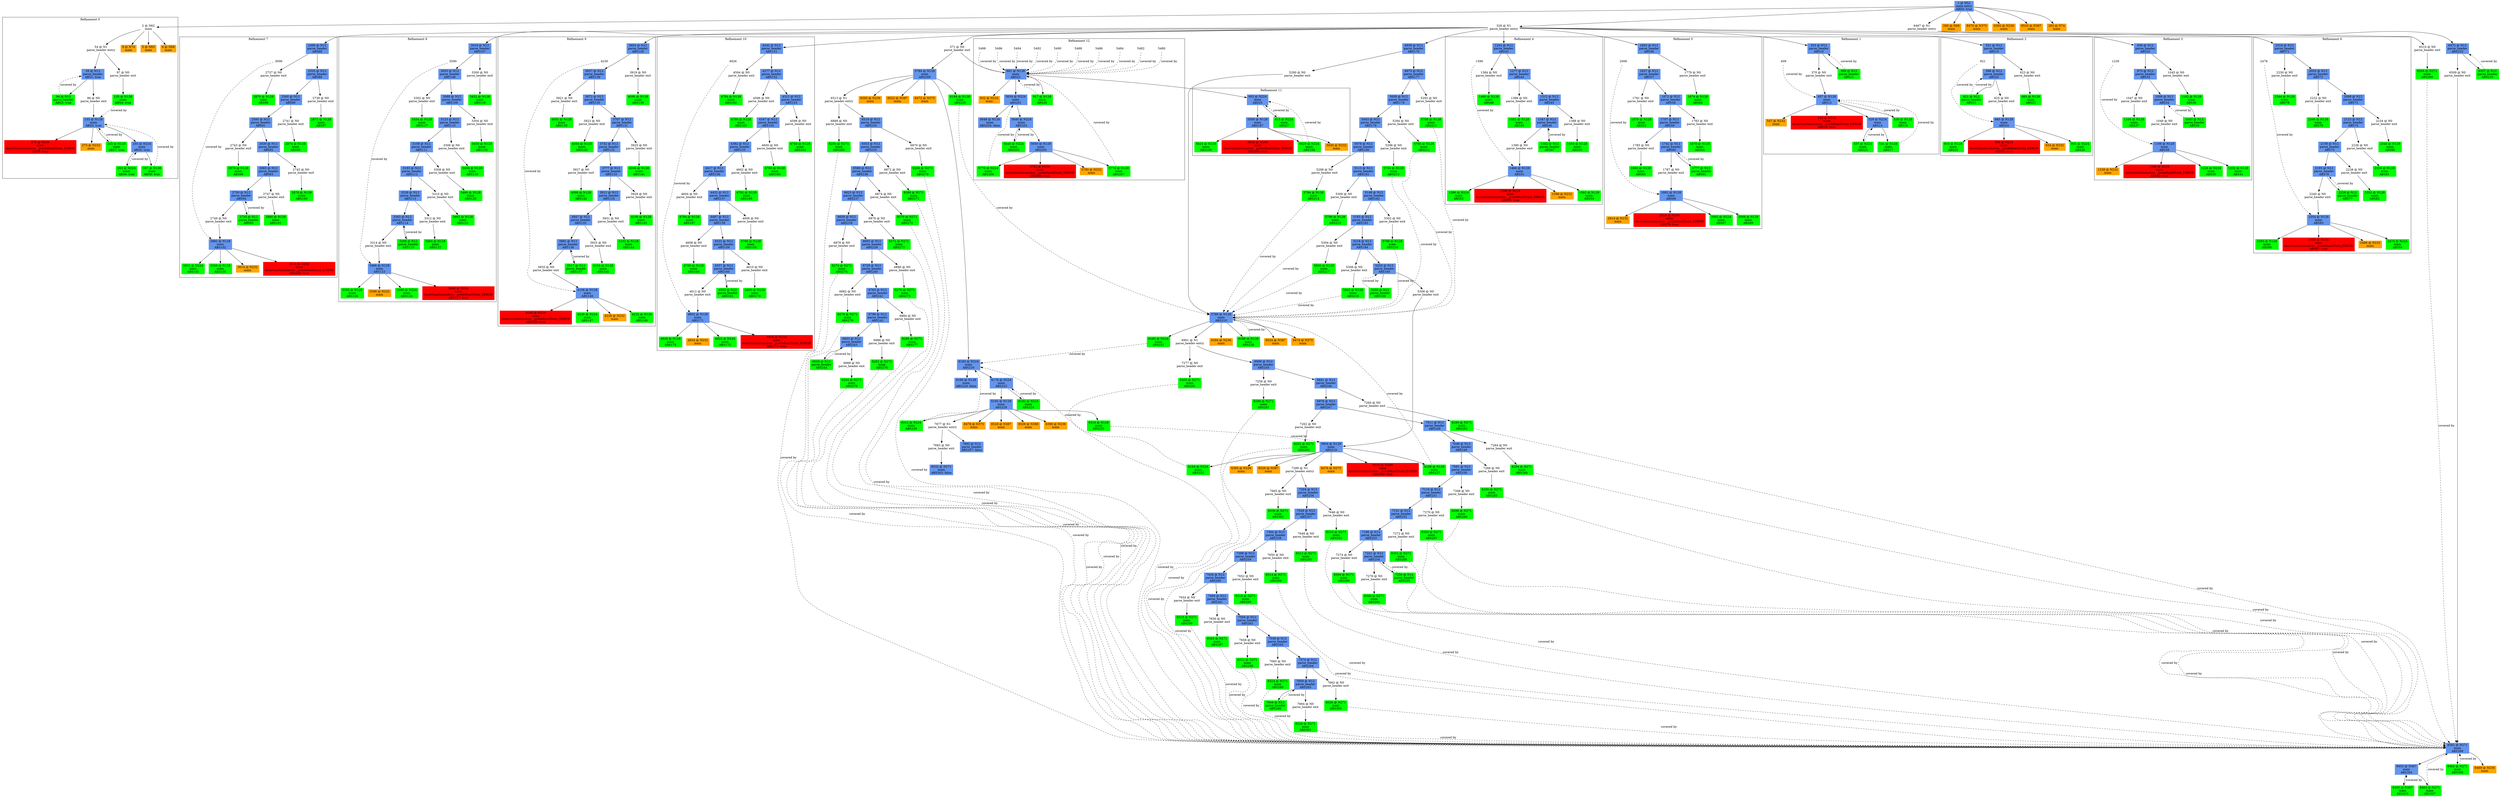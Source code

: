 digraph ARG {
node [style="filled" shape="box" color="white"]
subgraph cluster_0 {
label="Refinement 0"
2 [label="2 @ N62\nmain" id="2"]
54 [label="54 @ N1\nparse_header entry" id="54"]
59 [fillcolor="cornflowerblue" label="59 @ N12\nparse_header\nABS1: true" id="59"]
96 [label="96 @ N0\nparse_header exit" id="96"]
133 [fillcolor="cornflowerblue" label="133 @ N128\nmain\nABS3: true" id="133"]
265 [fillcolor="green" label="265 @ N128\nmain\nABS7: true" id="265"]
275 [fillcolor="red" label="275 @ N234\nmain\nAssertionAutomaton: _predefinedState_ERROR\nABS9: true" id="275"]
273 [fillcolor="orange" label="273 @ N232\nmain" id="273"]
255 [fillcolor="cornflowerblue" label="255 @ N224\nmain\nABS5: true" id="255"]
267 [fillcolor="green" label="267 @ N128\nmain\nABS8: true" id="267"]
263 [fillcolor="green" label="263 @ N224\nmain\nABS6: true" id="263"]
94 [fillcolor="green" label="94 @ N12\nparse_header\nABS2: true" id="94"]
97 [label="97 @ N0\nparse_header exit" id="97"]
135 [fillcolor="green" label="135 @ N128\nmain\nABS4: true" id="135"]
9 [fillcolor="orange" label="9 @ N74\nmain" id="9"]
5 [fillcolor="orange" label="5 @ N63\nmain" id="5"]
6 [fillcolor="orange" label="6 @ N68\nmain" id="6"]
2 -> 6 []
2 -> 5 []
2 -> 9 []
2 -> 54 []
54 -> 97 []
54 -> 59 []
94 -> 59 [style="dashed" weight="0" label="covered by"]
59 -> 94 []
59 -> 96 []
96 -> 133 []
135 -> 133 [style="dashed" weight="0" label="covered by"]
265 -> 133 [style="dashed" weight="0" label="covered by"]
267 -> 133 [style="dashed" weight="0" label="covered by"]
133 -> 255 []
133 -> 273 []
133 -> 275 []
133 -> 265 []
263 -> 255 [style="dashed" weight="0" label="covered by"]
255 -> 263 []
255 -> 267 []
97 -> 135 []
}
1 -> 2
subgraph cluster_1 {
label="Refinement 1"
333 [fillcolor="cornflowerblue" label="333 @ N12\nparse_header\nABS10" id="333"]
368 [fillcolor="green" label="368 @ N12\nparse_header\nABS11" id="368"]
370 [label="370 @ N0\nparse_header exit" id="370"]
407 [fillcolor="cornflowerblue" label="407 @ N128\nmain\nABS12" id="407"]
547 [fillcolor="orange" label="547 @ N232\nmain" id="547"]
549 [fillcolor="red" label="549 @ N234\nmain\nAssertionAutomaton: _predefinedState_ERROR\nABS18: true" id="549"]
539 [fillcolor="green" label="539 @ N128\nmain\nABS16" id="539"]
529 [fillcolor="cornflowerblue" label="529 @ N224\nmain\nABS14" id="529"]
541 [fillcolor="green" label="541 @ N128\nmain\nABS17" id="541"]
537 [fillcolor="green" label="537 @ N224\nmain\nABS15" id="537"]
368 -> 333 [style="dashed" weight="0" label="covered by"]
333 -> 370 []
333 -> 368 []
370 -> 407 []
409 -> 407 [style="dashed" weight="0" label="covered by"]
539 -> 407 [style="dashed" weight="0" label="covered by"]
541 -> 407 [style="dashed" weight="0" label="covered by"]
407 -> 529 []
407 -> 539 []
407 -> 549 []
407 -> 547 []
537 -> 529 [style="dashed" weight="0" label="covered by"]
529 -> 537 []
529 -> 541 []
}
328 -> 333
subgraph cluster_2 {
label="Refinement 2"
551 [fillcolor="cornflowerblue" label="551 @ N12\nparse_header\nABS19" id="551"]
586 [fillcolor="cornflowerblue" label="586 @ N12\nparse_header\nABS20" id="586"]
625 [label="625 @ N0\nparse_header exit" id="625"]
665 [fillcolor="cornflowerblue" label="665 @ N128\nmain\nABS24" id="665"]
919 [fillcolor="green" label="919 @ N128\nmain\nABS29" id="919"]
936 [fillcolor="red" label="936 @ N234\nmain\nAssertionAutomaton: _predefinedState_ERROR\nABS31: true" id="936"]
934 [fillcolor="orange" label="934 @ N232\nmain" id="934"]
905 [fillcolor="green" label="905 @ N224\nmain\nABS26" id="905"]
621 [fillcolor="green" label="621 @ N12\nparse_header\nABS21" id="621"]
623 [label="623 @ N0\nparse_header exit" id="623"]
663 [fillcolor="green" label="663 @ N128\nmain\nABS23" id="663"]
551 -> 623 []
551 -> 586 []
621 -> 586 [style="dashed" weight="0" label="covered by"]
586 -> 621 []
586 -> 625 []
625 -> 665 []
921 -> 665 [style="dashed" weight="0" label="covered by"]
665 -> 905 []
665 -> 934 []
665 -> 936 []
665 -> 919 []
623 -> 663 []
}
328 -> 551
subgraph cluster_3 {
label="Refinement 3"
938 [fillcolor="cornflowerblue" label="938 @ N12\nparse_header\nABS32" id="938"]
1045 [label="1045 @ N0\nparse_header exit" id="1045"]
1102 [fillcolor="green" label="1102 @ N128\nmain\nABS36" id="1102"]
973 [fillcolor="cornflowerblue" label="973 @ N12\nparse_header\nABS33" id="973"]
1047 [label="1047 @ N0\nparse_header exit" id="1047"]
1104 [fillcolor="green" label="1104 @ N128\nmain\nABS37" id="1104"]
1008 [fillcolor="cornflowerblue" label="1008 @ N12\nparse_header\nABS34" id="1008"]
1043 [fillcolor="green" label="1043 @ N12\nparse_header\nABS35" id="1043"]
1049 [label="1049 @ N0\nparse_header exit" id="1049"]
1106 [fillcolor="cornflowerblue" label="1106 @ N128\nmain\nABS38" id="1106"]
1238 [fillcolor="orange" label="1238 @ N232\nmain" id="1238"]
1240 [fillcolor="red" label="1240 @ N234\nmain\nAssertionAutomaton: _predefinedState_ERROR\nABS42: true" id="1240"]
1226 [fillcolor="green" label="1226 @ N224\nmain\nABS39" id="1226"]
1232 [fillcolor="green" label="1232 @ N128\nmain\nABS41" id="1232"]
938 -> 973 []
938 -> 1045 []
1045 -> 1102 []
973 -> 1008 []
973 -> 1047 []
1047 -> 1104 []
1043 -> 1008 [style="dashed" weight="0" label="covered by"]
1008 -> 1049 []
1008 -> 1043 []
1049 -> 1106 []
1230 -> 1106 [style="dashed" weight="0" label="covered by"]
1106 -> 1232 []
1106 -> 1226 []
1106 -> 1240 []
1106 -> 1238 []
}
328 -> 938
subgraph cluster_4 {
label="Refinement 4"
1242 [fillcolor="cornflowerblue" label="1242 @ N12\nparse_header\nABS43" id="1242"]
1384 [label="1384 @ N0\nparse_header exit" id="1384"]
1460 [fillcolor="green" label="1460 @ N128\nmain\nABS48" id="1460"]
1277 [fillcolor="cornflowerblue" label="1277 @ N12\nparse_header\nABS44" id="1277"]
1312 [fillcolor="cornflowerblue" label="1312 @ N12\nparse_header\nABS45" id="1312"]
1347 [fillcolor="cornflowerblue" label="1347 @ N12\nparse_header\nABS46" id="1347"]
1390 [label="1390 @ N0\nparse_header exit" id="1390"]
1466 [fillcolor="cornflowerblue" label="1466 @ N128\nmain\nABS51" id="1466"]
1586 [fillcolor="green" label="1586 @ N224\nmain\nABS52" id="1586"]
1600 [fillcolor="red" label="1600 @ N234\nmain\nAssertionAutomaton: _predefinedState_ERROR\nABS55: true" id="1600"]
1598 [fillcolor="orange" label="1598 @ N232\nmain" id="1598"]
1592 [fillcolor="green" label="1592 @ N128\nmain\nABS54" id="1592"]
1382 [fillcolor="green" label="1382 @ N12\nparse_header\nABS47" id="1382"]
1388 [label="1388 @ N0\nparse_header exit" id="1388"]
1464 [fillcolor="green" label="1464 @ N128\nmain\nABS50" id="1464"]
1386 [label="1386 @ N0\nparse_header exit" id="1386"]
1462 [fillcolor="green" label="1462 @ N128\nmain\nABS49" id="1462"]
1242 -> 1277 []
1242 -> 1384 []
1384 -> 1460 []
1277 -> 1386 []
1277 -> 1312 []
1312 -> 1388 []
1312 -> 1347 []
1382 -> 1347 [style="dashed" weight="0" label="covered by"]
1347 -> 1382 []
1347 -> 1390 []
1390 -> 1466 []
1590 -> 1466 [style="dashed" weight="0" label="covered by"]
1466 -> 1592 []
1466 -> 1598 []
1466 -> 1600 []
1466 -> 1586 []
1388 -> 1464 []
1386 -> 1462 []
}
328 -> 1242
subgraph cluster_5 {
label="Refinement 5"
1602 [fillcolor="cornflowerblue" label="1602 @ N12\nparse_header\nABS56" id="1602"]
1637 [fillcolor="cornflowerblue" label="1637 @ N12\nparse_header\nABS57" id="1637"]
1672 [fillcolor="cornflowerblue" label="1672 @ N12\nparse_header\nABS58" id="1672"]
1707 [fillcolor="cornflowerblue" label="1707 @ N12\nparse_header\nABS59" id="1707"]
1785 [label="1785 @ N0\nparse_header exit" id="1785"]
1880 [fillcolor="green" label="1880 @ N128\nmain\nABS65" id="1880"]
1742 [fillcolor="cornflowerblue" label="1742 @ N12\nparse_header\nABS60" id="1742"]
1787 [label="1787 @ N0\nparse_header exit" id="1787"]
1882 [fillcolor="cornflowerblue" label="1882 @ N128\nmain\nABS66" id="1882"]
2014 [fillcolor="orange" label="2014 @ N232\nmain" id="2014"]
2016 [fillcolor="red" label="2016 @ N234\nmain\nAssertionAutomaton: _predefinedState_ERROR\nABS70: true" id="2016"]
2002 [fillcolor="green" label="2002 @ N224\nmain\nABS67" id="2002"]
2008 [fillcolor="green" label="2008 @ N128\nmain\nABS69" id="2008"]
1777 [fillcolor="green" label="1777 @ N12\nparse_header\nABS61" id="1777"]
1783 [label="1783 @ N0\nparse_header exit" id="1783"]
1878 [fillcolor="green" label="1878 @ N128\nmain\nABS64" id="1878"]
1781 [label="1781 @ N0\nparse_header exit" id="1781"]
1876 [fillcolor="green" label="1876 @ N128\nmain\nABS63" id="1876"]
1779 [label="1779 @ N0\nparse_header exit" id="1779"]
1874 [fillcolor="green" label="1874 @ N128\nmain\nABS62" id="1874"]
1602 -> 1779 []
1602 -> 1637 []
1637 -> 1781 []
1637 -> 1672 []
1672 -> 1783 []
1672 -> 1707 []
1707 -> 1742 []
1707 -> 1785 []
1785 -> 1880 []
1777 -> 1742 [style="dashed" weight="0" label="covered by"]
1742 -> 1777 []
1742 -> 1787 []
1787 -> 1882 []
2006 -> 1882 [style="dashed" weight="0" label="covered by"]
1882 -> 2008 []
1882 -> 2002 []
1882 -> 2016 []
1882 -> 2014 []
1783 -> 1878 []
1781 -> 1876 []
1779 -> 1874 []
}
328 -> 1602
subgraph cluster_6 {
label="Refinement 6"
2018 [fillcolor="cornflowerblue" label="2018 @ N12\nparse_header\nABS71" id="2018"]
2053 [fillcolor="cornflowerblue" label="2053 @ N12\nparse_header\nABS72" id="2053"]
2088 [fillcolor="cornflowerblue" label="2088 @ N12\nparse_header\nABS73" id="2088"]
2123 [fillcolor="cornflowerblue" label="2123 @ N12\nparse_header\nABS74" id="2123"]
2158 [fillcolor="cornflowerblue" label="2158 @ N12\nparse_header\nABS75" id="2158"]
2193 [fillcolor="cornflowerblue" label="2193 @ N12\nparse_header\nABS76" id="2193"]
2228 [fillcolor="green" label="2228 @ N12\nparse_header\nABS77" id="2228"]
2240 [label="2240 @ N0\nparse_header exit" id="2240"]
2354 [fillcolor="cornflowerblue" label="2354 @ N128\nmain\nABS83" id="2354"]
2480 [fillcolor="green" label="2480 @ N128\nmain\nABS86" id="2480"]
2488 [fillcolor="red" label="2488 @ N234\nmain\nAssertionAutomaton: _predefinedState_ERROR\nABS87: true" id="2488"]
2486 [fillcolor="orange" label="2486 @ N232\nmain" id="2486"]
2474 [fillcolor="green" label="2474 @ N224\nmain\nABS84" id="2474"]
2238 [label="2238 @ N0\nparse_header exit" id="2238"]
2352 [fillcolor="green" label="2352 @ N128\nmain\nABS82" id="2352"]
2236 [label="2236 @ N0\nparse_header exit" id="2236"]
2350 [fillcolor="green" label="2350 @ N128\nmain\nABS81" id="2350"]
2234 [label="2234 @ N0\nparse_header exit" id="2234"]
2348 [fillcolor="green" label="2348 @ N128\nmain\nABS80" id="2348"]
2232 [label="2232 @ N0\nparse_header exit" id="2232"]
2346 [fillcolor="green" label="2346 @ N128\nmain\nABS79" id="2346"]
2230 [label="2230 @ N0\nparse_header exit" id="2230"]
2344 [fillcolor="green" label="2344 @ N128\nmain\nABS78" id="2344"]
2018 -> 2230 []
2018 -> 2053 []
2053 -> 2232 []
2053 -> 2088 []
2088 -> 2234 []
2088 -> 2123 []
2123 -> 2236 []
2123 -> 2158 []
2158 -> 2238 []
2158 -> 2193 []
2228 -> 2193 [style="dashed" weight="0" label="covered by"]
2193 -> 2240 []
2193 -> 2228 []
2240 -> 2354 []
2478 -> 2354 [style="dashed" weight="0" label="covered by"]
2354 -> 2474 []
2354 -> 2486 []
2354 -> 2488 []
2354 -> 2480 []
2238 -> 2352 []
2236 -> 2350 []
2234 -> 2348 []
2232 -> 2346 []
2230 -> 2344 []
}
328 -> 2018
subgraph cluster_7 {
label="Refinement 7"
2490 [fillcolor="cornflowerblue" label="2490 @ N12\nparse_header\nABS88" id="2490"]
2525 [fillcolor="cornflowerblue" label="2525 @ N12\nparse_header\nABS89" id="2525"]
2739 [label="2739 @ N0\nparse_header exit" id="2739"]
2872 [fillcolor="green" label="2872 @ N128\nmain\nABS97" id="2872"]
2560 [fillcolor="cornflowerblue" label="2560 @ N12\nparse_header\nABS90" id="2560"]
2741 [label="2741 @ N0\nparse_header exit" id="2741"]
2874 [fillcolor="green" label="2874 @ N128\nmain\nABS98" id="2874"]
2595 [fillcolor="cornflowerblue" label="2595 @ N12\nparse_header\nABS91" id="2595"]
2630 [fillcolor="cornflowerblue" label="2630 @ N12\nparse_header\nABS92" id="2630"]
2665 [fillcolor="cornflowerblue" label="2665 @ N12\nparse_header\nABS93" id="2665"]
2700 [fillcolor="cornflowerblue" label="2700 @ N12\nparse_header\nABS94" id="2700"]
2735 [fillcolor="green" label="2735 @ N12\nparse_header\nABS95" id="2735"]
2749 [label="2749 @ N0\nparse_header exit" id="2749"]
2882 [fillcolor="cornflowerblue" label="2882 @ N128\nmain\nABS102" id="2882"]
3002 [fillcolor="green" label="3002 @ N224\nmain\nABS103" id="3002"]
3008 [fillcolor="green" label="3008 @ N128\nmain\nABS105" id="3008"]
3014 [fillcolor="orange" label="3014 @ N232\nmain" id="3014"]
3016 [fillcolor="red" label="3016 @ N234\nmain\nAssertionAutomaton: _predefinedState_ERROR\nABS106: true" id="3016"]
2747 [label="2747 @ N0\nparse_header exit" id="2747"]
2880 [fillcolor="green" label="2880 @ N128\nmain\nABS101" id="2880"]
2745 [label="2745 @ N0\nparse_header exit" id="2745"]
2878 [fillcolor="green" label="2878 @ N128\nmain\nABS100" id="2878"]
2743 [label="2743 @ N0\nparse_header exit" id="2743"]
2876 [fillcolor="green" label="2876 @ N128\nmain\nABS99" id="2876"]
2737 [label="2737 @ N0\nparse_header exit" id="2737"]
2870 [fillcolor="green" label="2870 @ N128\nmain\nABS96" id="2870"]
2490 -> 2737 []
2490 -> 2525 []
2525 -> 2560 []
2525 -> 2739 []
2739 -> 2872 []
2560 -> 2595 []
2560 -> 2741 []
2741 -> 2874 []
2595 -> 2743 []
2595 -> 2630 []
2630 -> 2745 []
2630 -> 2665 []
2665 -> 2747 []
2665 -> 2700 []
2735 -> 2700 [style="dashed" weight="0" label="covered by"]
2700 -> 2749 []
2700 -> 2735 []
2749 -> 2882 []
3006 -> 2882 [style="dashed" weight="0" label="covered by"]
2882 -> 3016 []
2882 -> 3014 []
2882 -> 3008 []
2882 -> 3002 []
2747 -> 2880 []
2745 -> 2878 []
2743 -> 2876 []
2737 -> 2870 []
}
328 -> 2490
subgraph cluster_8 {
label="Refinement 8"
3018 [fillcolor="cornflowerblue" label="3018 @ N12\nparse_header\nABS107" id="3018"]
3053 [fillcolor="cornflowerblue" label="3053 @ N12\nparse_header\nABS108" id="3053"]
3088 [fillcolor="cornflowerblue" label="3088 @ N12\nparse_header\nABS109" id="3088"]
3123 [fillcolor="cornflowerblue" label="3123 @ N12\nparse_header\nABS110" id="3123"]
3158 [fillcolor="cornflowerblue" label="3158 @ N12\nparse_header\nABS111" id="3158"]
3193 [fillcolor="cornflowerblue" label="3193 @ N12\nparse_header\nABS112" id="3193"]
3228 [fillcolor="cornflowerblue" label="3228 @ N12\nparse_header\nABS113" id="3228"]
3263 [fillcolor="cornflowerblue" label="3263 @ N12\nparse_header\nABS114" id="3263"]
3314 [label="3314 @ N0\nparse_header exit" id="3314"]
3466 [fillcolor="cornflowerblue" label="3466 @ N128\nmain\nABS123" id="3466"]
3592 [fillcolor="green" label="3592 @ N128\nmain\nABS126" id="3592"]
3598 [fillcolor="orange" label="3598 @ N232\nmain" id="3598"]
3586 [fillcolor="green" label="3586 @ N224\nmain\nABS124" id="3586"]
3600 [fillcolor="red" label="3600 @ N234\nmain\nAssertionAutomaton: _predefinedState_ERROR\nABS127: true" id="3600"]
3298 [fillcolor="green" label="3298 @ N12\nparse_header\nABS115" id="3298"]
3312 [label="3312 @ N0\nparse_header exit" id="3312"]
3464 [fillcolor="green" label="3464 @ N128\nmain\nABS122" id="3464"]
3310 [label="3310 @ N0\nparse_header exit" id="3310"]
3462 [fillcolor="green" label="3462 @ N128\nmain\nABS121" id="3462"]
3308 [label="3308 @ N0\nparse_header exit" id="3308"]
3460 [fillcolor="green" label="3460 @ N128\nmain\nABS120" id="3460"]
3306 [label="3306 @ N0\nparse_header exit" id="3306"]
3458 [fillcolor="green" label="3458 @ N128\nmain\nABS119" id="3458"]
3304 [label="3304 @ N0\nparse_header exit" id="3304"]
3456 [fillcolor="green" label="3456 @ N128\nmain\nABS118" id="3456"]
3302 [label="3302 @ N0\nparse_header exit" id="3302"]
3454 [fillcolor="green" label="3454 @ N128\nmain\nABS117" id="3454"]
3300 [label="3300 @ N0\nparse_header exit" id="3300"]
3452 [fillcolor="green" label="3452 @ N128\nmain\nABS116" id="3452"]
3018 -> 3300 []
3018 -> 3053 []
3053 -> 3302 []
3053 -> 3088 []
3088 -> 3304 []
3088 -> 3123 []
3123 -> 3306 []
3123 -> 3158 []
3158 -> 3308 []
3158 -> 3193 []
3193 -> 3310 []
3193 -> 3228 []
3228 -> 3312 []
3228 -> 3263 []
3298 -> 3263 [style="dashed" weight="0" label="covered by"]
3263 -> 3298 []
3263 -> 3314 []
3314 -> 3466 []
3590 -> 3466 [style="dashed" weight="0" label="covered by"]
3466 -> 3600 []
3466 -> 3586 []
3466 -> 3598 []
3466 -> 3592 []
3312 -> 3464 []
3310 -> 3462 []
3308 -> 3460 []
3306 -> 3458 []
3304 -> 3456 []
3302 -> 3454 []
3300 -> 3452 []
}
328 -> 3018
subgraph cluster_9 {
label="Refinement 9"
3602 [fillcolor="cornflowerblue" label="3602 @ N12\nparse_header\nABS128" id="3602"]
3919 [label="3919 @ N0\nparse_header exit" id="3919"]
4090 [fillcolor="green" label="4090 @ N128\nmain\nABS138" id="4090"]
3637 [fillcolor="cornflowerblue" label="3637 @ N12\nparse_header\nABS129" id="3637"]
3921 [label="3921 @ N0\nparse_header exit" id="3921"]
4092 [fillcolor="green" label="4092 @ N128\nmain\nABS139" id="4092"]
3672 [fillcolor="cornflowerblue" label="3672 @ N12\nparse_header\nABS130" id="3672"]
3707 [fillcolor="cornflowerblue" label="3707 @ N12\nparse_header\nABS131" id="3707"]
3742 [fillcolor="cornflowerblue" label="3742 @ N12\nparse_header\nABS132" id="3742"]
3927 [label="3927 @ N0\nparse_header exit" id="3927"]
4098 [fillcolor="green" label="4098 @ N128\nmain\nABS142" id="4098"]
3777 [fillcolor="cornflowerblue" label="3777 @ N12\nparse_header\nABS133" id="3777"]
3812 [fillcolor="cornflowerblue" label="3812 @ N12\nparse_header\nABS134" id="3812"]
3847 [fillcolor="cornflowerblue" label="3847 @ N12\nparse_header\nABS135" id="3847"]
3882 [fillcolor="cornflowerblue" label="3882 @ N12\nparse_header\nABS136" id="3882"]
3917 [fillcolor="green" label="3917 @ N12\nparse_header\nABS137" id="3917"]
3935 [label="3935 @ N0\nparse_header exit" id="3935"]
4106 [fillcolor="cornflowerblue" label="4106 @ N128\nmain\nABS146" id="4106"]
4240 [fillcolor="red" label="4240 @ N234\nmain\nAssertionAutomaton: _predefinedState_ERROR\nABS150: true" id="4240"]
4226 [fillcolor="green" label="4226 @ N224\nmain\nABS147" id="4226"]
4238 [fillcolor="orange" label="4238 @ N232\nmain" id="4238"]
4232 [fillcolor="green" label="4232 @ N128\nmain\nABS149" id="4232"]
3933 [label="3933 @ N0\nparse_header exit" id="3933"]
4104 [fillcolor="green" label="4104 @ N128\nmain\nABS145" id="4104"]
3931 [label="3931 @ N0\nparse_header exit" id="3931"]
4102 [fillcolor="green" label="4102 @ N128\nmain\nABS144" id="4102"]
3929 [label="3929 @ N0\nparse_header exit" id="3929"]
4100 [fillcolor="green" label="4100 @ N128\nmain\nABS143" id="4100"]
3925 [label="3925 @ N0\nparse_header exit" id="3925"]
4096 [fillcolor="green" label="4096 @ N128\nmain\nABS141" id="4096"]
3923 [label="3923 @ N0\nparse_header exit" id="3923"]
4094 [fillcolor="green" label="4094 @ N128\nmain\nABS140" id="4094"]
3602 -> 3637 []
3602 -> 3919 []
3919 -> 4090 []
3637 -> 3672 []
3637 -> 3921 []
3921 -> 4092 []
3672 -> 3923 []
3672 -> 3707 []
3707 -> 3925 []
3707 -> 3742 []
3742 -> 3777 []
3742 -> 3927 []
3927 -> 4098 []
3777 -> 3929 []
3777 -> 3812 []
3812 -> 3931 []
3812 -> 3847 []
3847 -> 3933 []
3847 -> 3882 []
3917 -> 3882 [style="dashed" weight="0" label="covered by"]
3882 -> 3935 []
3882 -> 3917 []
3935 -> 4106 []
4230 -> 4106 [style="dashed" weight="0" label="covered by"]
4106 -> 4232 []
4106 -> 4238 []
4106 -> 4226 []
4106 -> 4240 []
3933 -> 4104 []
3931 -> 4102 []
3929 -> 4100 []
3925 -> 4096 []
3923 -> 4094 []
}
328 -> 3602
subgraph cluster_10 {
label="Refinement 10"
4242 [fillcolor="cornflowerblue" label="4242 @ N12\nparse_header\nABS151" id="4242"]
4277 [fillcolor="cornflowerblue" label="4277 @ N12\nparse_header\nABS152" id="4277"]
4312 [fillcolor="cornflowerblue" label="4312 @ N12\nparse_header\nABS153" id="4312"]
4347 [fillcolor="cornflowerblue" label="4347 @ N12\nparse_header\nABS154" id="4347"]
4382 [fillcolor="cornflowerblue" label="4382 @ N12\nparse_header\nABS155" id="4382"]
4417 [fillcolor="cornflowerblue" label="4417 @ N12\nparse_header\nABS156" id="4417"]
4604 [label="4604 @ N0\nparse_header exit" id="4604"]
4794 [fillcolor="green" label="4794 @ N128\nmain\nABS167" id="4794"]
4452 [fillcolor="cornflowerblue" label="4452 @ N12\nparse_header\nABS157" id="4452"]
4487 [fillcolor="cornflowerblue" label="4487 @ N12\nparse_header\nABS158" id="4487"]
4608 [label="4608 @ N0\nparse_header exit" id="4608"]
4798 [fillcolor="green" label="4798 @ N128\nmain\nABS169" id="4798"]
4522 [fillcolor="cornflowerblue" label="4522 @ N12\nparse_header\nABS159" id="4522"]
4557 [fillcolor="cornflowerblue" label="4557 @ N12\nparse_header\nABS160" id="4557"]
4592 [fillcolor="green" label="4592 @ N12\nparse_header\nABS161" id="4592"]
4612 [label="4612 @ N0\nparse_header exit" id="4612"]
4802 [fillcolor="cornflowerblue" label="4802 @ N128\nmain\nABS171" id="4802"]
4928 [fillcolor="green" label="4928 @ N128\nmain\nABS174" id="4928"]
4934 [fillcolor="orange" label="4934 @ N232\nmain" id="4934"]
4922 [fillcolor="green" label="4922 @ N224\nmain\nABS172" id="4922"]
4936 [fillcolor="red" label="4936 @ N234\nmain\nAssertionAutomaton: _predefinedState_ERROR\nABS175: true" id="4936"]
4610 [label="4610 @ N0\nparse_header exit" id="4610"]
4800 [fillcolor="green" label="4800 @ N128\nmain\nABS170" id="4800"]
4606 [label="4606 @ N0\nparse_header exit" id="4606"]
4796 [fillcolor="green" label="4796 @ N128\nmain\nABS168" id="4796"]
4602 [label="4602 @ N0\nparse_header exit" id="4602"]
4792 [fillcolor="green" label="4792 @ N128\nmain\nABS166" id="4792"]
4600 [label="4600 @ N0\nparse_header exit" id="4600"]
4790 [fillcolor="green" label="4790 @ N128\nmain\nABS165" id="4790"]
4598 [label="4598 @ N0\nparse_header exit" id="4598"]
4788 [fillcolor="green" label="4788 @ N128\nmain\nABS164" id="4788"]
4596 [label="4596 @ N0\nparse_header exit" id="4596"]
4786 [fillcolor="green" label="4786 @ N128\nmain\nABS163" id="4786"]
4594 [label="4594 @ N0\nparse_header exit" id="4594"]
4784 [fillcolor="green" label="4784 @ N128\nmain\nABS162" id="4784"]
4242 -> 4594 []
4242 -> 4277 []
4277 -> 4596 []
4277 -> 4312 []
4312 -> 4598 []
4312 -> 4347 []
4347 -> 4600 []
4347 -> 4382 []
4382 -> 4602 []
4382 -> 4417 []
4417 -> 4452 []
4417 -> 4604 []
4604 -> 4794 []
4452 -> 4606 []
4452 -> 4487 []
4487 -> 4522 []
4487 -> 4608 []
4608 -> 4798 []
4522 -> 4610 []
4522 -> 4557 []
4592 -> 4557 [style="dashed" weight="0" label="covered by"]
4557 -> 4612 []
4557 -> 4592 []
4612 -> 4802 []
4926 -> 4802 [style="dashed" weight="0" label="covered by"]
4802 -> 4936 []
4802 -> 4922 []
4802 -> 4934 []
4802 -> 4928 []
4610 -> 4800 []
4606 -> 4796 []
4602 -> 4792 []
4600 -> 4790 []
4598 -> 4788 []
4596 -> 4786 []
4594 -> 4784 []
}
328 -> 4242
subgraph cluster_11 {
label="Refinement 11"
903 [fillcolor="cornflowerblue" label="903 @ N224\nmain\nABS25" id="903"]
915 [fillcolor="green" label="915 @ N224\nmain\nABS27" id="915"]
5500 [fillcolor="cornflowerblue" label="5500 @ N128\nmain\nABS197" id="5500"]
5624 [fillcolor="green" label="5624 @ N128\nmain\nABS199" id="5624"]
5632 [fillcolor="red" label="5632 @ N234\nmain\nAssertionAutomaton: _predefinedState_ERROR\nABS200: true" id="5632"]
5620 [fillcolor="green" label="5620 @ N224\nmain\nABS198" id="5620"]
5630 [fillcolor="orange" label="5630 @ N232\nmain" id="5630"]
915 -> 903 [style="dashed" weight="0" label="covered by"]
5620 -> 903 [style="dashed" weight="0" label="covered by"]
903 -> 5500 []
903 -> 915 []
5500 -> 5630 []
5500 -> 5620 []
5500 -> 5632 []
5500 -> 5624 []
}
661 -> 903
subgraph cluster_12 {
label="Refinement 12"
661 [fillcolor="cornflowerblue" label="661 @ N128\nmain\nABS22" id="661"]
932 [fillcolor="orange" label="932 @ N232\nmain" id="932"]
5634 [fillcolor="cornflowerblue" label="5634 @ N224\nmain\nABS201" id="5634"]
5640 [fillcolor="cornflowerblue" label="5640 @ N224\nmain\nABS202" id="5640"]
5646 [fillcolor="green" label="5646 @ N224\nmain\nABS203" id="5646"]
5650 [fillcolor="cornflowerblue" label="5650 @ N128\nmain\nABS205" id="5650"]
5782 [fillcolor="red" label="5782 @ N234\nmain\nAssertionAutomaton: _predefinedState_ERROR\nABS208: true" id="5782"]
5780 [fillcolor="orange" label="5780 @ N232\nmain" id="5780"]
5774 [fillcolor="green" label="5774 @ N128\nmain\nABS207" id="5774"]
5770 [fillcolor="green" label="5770 @ N224\nmain\nABS206" id="5770"]
5648 [fillcolor="cornflowerblue" label="5648 @ N128\nmain\nABS204: false" id="5648"]
917 [fillcolor="green" label="917 @ N128\nmain\nABS28" id="917"]
917 -> 661 [style="dashed" weight="0" label="covered by"]
5480 -> 661 [style="dashed" weight="0" label="covered by"]
5482 -> 661 [style="dashed" weight="0" label="covered by"]
5484 -> 661 [style="dashed" weight="0" label="covered by"]
5486 -> 661 [style="dashed" weight="0" label="covered by"]
5488 -> 661 [style="dashed" weight="0" label="covered by"]
5490 -> 661 [style="dashed" weight="0" label="covered by"]
5492 -> 661 [style="dashed" weight="0" label="covered by"]
5494 -> 661 [style="dashed" weight="0" label="covered by"]
5496 -> 661 [style="dashed" weight="0" label="covered by"]
5498 -> 661 [style="dashed" weight="0" label="covered by"]
5774 -> 661 [style="dashed" weight="0" label="covered by"]
661 -> 917 []
661 -> 5634 []
661 -> 932 []
5770 -> 5634 [style="dashed" weight="0" label="covered by"]
5634 -> 5648 []
5634 -> 5640 []
5646 -> 5640 [style="dashed" weight="0" label="covered by"]
5640 -> 5650 []
5640 -> 5646 []
5650 -> 5770 []
5650 -> 5774 []
5650 -> 5780 []
5650 -> 5782 []
}
371 -> 661
1 [fillcolor="cornflowerblue" label="1 @ N52\nmain entry\nABS0: true" id="1"]
328 [label="328 @ N1\nparse_header entry" id="328"]
371 [label="371 @ N0\nparse_header exit" id="371"]
5784 [fillcolor="cornflowerblue" label="5784 @ N128\nmain\nABS209" id="5784"]
6393 [fillcolor="orange" label="6393 @ N236\nmain" id="6393"]
8522 [fillcolor="orange" label="8522 @ N387\nmain" id="8522"]
8472 [fillcolor="orange" label="8472 @ N375\nmain" id="8472"]
6184 [fillcolor="green" label="6184 @ N128\nmain\nABS225" id="6184"]
6513 [label="6513 @ N1\nparse_header entry" id="6513"]
6889 [label="6889 @ N0\nparse_header exit" id="6889"]
8286 [fillcolor="green" label="8286 @ N271\nmain\nABS280" id="8286"]
6518 [fillcolor="cornflowerblue" label="6518 @ N12\nparse_header\nABS234" id="6518"]
6870 [label="6870 @ N0\nparse_header exit" id="6870"]
8266 [fillcolor="green" label="8266 @ N271\nmain\nABS270" id="8266"]
6553 [fillcolor="cornflowerblue" label="6553 @ N12\nparse_header\nABS235" id="6553"]
6588 [fillcolor="cornflowerblue" label="6588 @ N12\nparse_header\nABS236" id="6588"]
6623 [fillcolor="cornflowerblue" label="6623 @ N12\nparse_header\nABS237" id="6623"]
6876 [label="6876 @ N0\nparse_header exit" id="6876"]
8272 [fillcolor="green" label="8272 @ N271\nmain\nABS273" id="8272"]
6658 [fillcolor="cornflowerblue" label="6658 @ N12\nparse_header\nABS238" id="6658"]
6878 [label="6878 @ N0\nparse_header exit" id="6878"]
8274 [fillcolor="green" label="8274 @ N271\nmain\nABS274" id="8274"]
6693 [fillcolor="cornflowerblue" label="6693 @ N12\nparse_header\nABS239" id="6693"]
6728 [fillcolor="cornflowerblue" label="6728 @ N12\nparse_header\nABS240" id="6728"]
6882 [label="6882 @ N0\nparse_header exit" id="6882"]
8278 [fillcolor="green" label="8278 @ N271\nmain\nABS276" id="8278"]
6763 [fillcolor="cornflowerblue" label="6763 @ N12\nparse_header\nABS241" id="6763"]
6798 [fillcolor="cornflowerblue" label="6798 @ N12\nparse_header\nABS242" id="6798"]
6886 [label="6886 @ N0\nparse_header exit" id="6886"]
8282 [fillcolor="green" label="8282 @ N271\nmain\nABS278" id="8282"]
6833 [fillcolor="cornflowerblue" label="6833 @ N12\nparse_header\nABS243" id="6833"]
6888 [label="6888 @ N0\nparse_header exit" id="6888"]
8284 [fillcolor="green" label="8284 @ N271\nmain\nABS279" id="8284"]
6868 [fillcolor="green" label="6868 @ N12\nparse_header\nABS244" id="6868"]
6884 [label="6884 @ N0\nparse_header exit" id="6884"]
8280 [fillcolor="green" label="8280 @ N271\nmain\nABS277" id="8280"]
6880 [label="6880 @ N0\nparse_header exit" id="6880"]
8276 [fillcolor="green" label="8276 @ N271\nmain\nABS275" id="8276"]
6874 [label="6874 @ N0\nparse_header exit" id="6874"]
8270 [fillcolor="green" label="8270 @ N271\nmain\nABS272" id="8270"]
6872 [label="6872 @ N0\nparse_header exit" id="6872"]
8268 [fillcolor="green" label="8268 @ N271\nmain\nABS271" id="8268"]
6160 [fillcolor="cornflowerblue" label="6160 @ N224\nmain\nABS220" id="6160"]
6190 [fillcolor="cornflowerblue" label="6190 @ N128\nmain\nABS228: false" id="6190"]
6176 [fillcolor="cornflowerblue" label="6176 @ N224\nmain\nABS223" id="6176"]
6192 [fillcolor="cornflowerblue" label="6192 @ N128\nmain\nABS229" id="6192"]
6312 [fillcolor="green" label="6312 @ N224\nmain\nABS230" id="6312"]
8478 [fillcolor="orange" label="8478 @ N375\nmain" id="8478"]
8528 [fillcolor="orange" label="8528 @ N387\nmain" id="8528"]
8529 [fillcolor="orange" label="8529 @ N388\nmain" id="8529"]
7677 [label="7677 @ N1\nparse_header entry" id="7677"]
7682 [fillcolor="cornflowerblue" label="7682 @ N12\nparse_header\nABS267: false" id="7682"]
7683 [label="7683 @ N0\nparse_header exit" id="7683"]
8332 [fillcolor="cornflowerblue" label="8332 @ N271\nmain\nABS303: false" id="8332"]
6396 [fillcolor="orange" label="6396 @ N236\nmain" id="6396"]
6316 [fillcolor="green" label="6316 @ N128\nmain\nABS231" id="6316"]
6182 [fillcolor="green" label="6182 @ N224\nmain\nABS224" id="6182"]
4938 [fillcolor="cornflowerblue" label="4938 @ N12\nparse_header\nABS176" id="4938"]
5290 [label="5290 @ N0\nparse_header exit" id="5290"]
5786 [fillcolor="cornflowerblue" label="5786 @ N128\nmain\nABS210" id="5786"]
6162 [fillcolor="green" label="6162 @ N224\nmain\nABS221" id="6162"]
8524 [fillcolor="orange" label="8524 @ N387\nmain" id="8524"]
8474 [fillcolor="orange" label="8474 @ N375\nmain" id="8474"]
6901 [label="6901 @ N1\nparse_header entry" id="6901"]
6906 [fillcolor="cornflowerblue" label="6906 @ N12\nparse_header\nABS245" id="6906"]
6941 [fillcolor="cornflowerblue" label="6941 @ N12\nparse_header\nABS246" id="6941"]
7260 [label="7260 @ N0\nparse_header exit" id="7260"]
8290 [fillcolor="green" label="8290 @ N271\nmain\nABS282" id="8290"]
6976 [fillcolor="cornflowerblue" label="6976 @ N12\nparse_header\nABS247" id="6976"]
7262 [label="7262 @ N0\nparse_header exit" id="7262"]
8292 [fillcolor="green" label="8292 @ N271\nmain\nABS283" id="8292"]
7011 [fillcolor="cornflowerblue" label="7011 @ N12\nparse_header\nABS248" id="7011"]
7264 [label="7264 @ N0\nparse_header exit" id="7264"]
8294 [fillcolor="green" label="8294 @ N271\nmain\nABS284" id="8294"]
7046 [fillcolor="cornflowerblue" label="7046 @ N12\nparse_header\nABS249" id="7046"]
7081 [fillcolor="cornflowerblue" label="7081 @ N12\nparse_header\nABS250" id="7081"]
7116 [fillcolor="cornflowerblue" label="7116 @ N12\nparse_header\nABS251" id="7116"]
7270 [label="7270 @ N0\nparse_header exit" id="7270"]
8300 [fillcolor="green" label="8300 @ N271\nmain\nABS287" id="8300"]
7151 [fillcolor="cornflowerblue" label="7151 @ N12\nparse_header\nABS252" id="7151"]
7186 [fillcolor="cornflowerblue" label="7186 @ N12\nparse_header\nABS253" id="7186"]
7274 [label="7274 @ N0\nparse_header exit" id="7274"]
8304 [fillcolor="green" label="8304 @ N271\nmain\nABS289" id="8304"]
7221 [fillcolor="cornflowerblue" label="7221 @ N12\nparse_header\nABS254" id="7221"]
7256 [fillcolor="green" label="7256 @ N12\nparse_header\nABS255" id="7256"]
7276 [label="7276 @ N0\nparse_header exit" id="7276"]
8306 [fillcolor="green" label="8306 @ N271\nmain\nABS290" id="8306"]
7272 [label="7272 @ N0\nparse_header exit" id="7272"]
8302 [fillcolor="green" label="8302 @ N271\nmain\nABS288" id="8302"]
7268 [label="7268 @ N0\nparse_header exit" id="7268"]
8298 [fillcolor="green" label="8298 @ N271\nmain\nABS286" id="8298"]
7266 [label="7266 @ N0\nparse_header exit" id="7266"]
8296 [fillcolor="green" label="8296 @ N271\nmain\nABS285" id="8296"]
7258 [label="7258 @ N0\nparse_header exit" id="7258"]
8288 [fillcolor="green" label="8288 @ N271\nmain\nABS281" id="8288"]
7277 [label="7277 @ N0\nparse_header exit" id="7277"]
8308 [fillcolor="green" label="8308 @ N271\nmain\nABS291" id="8308"]
6394 [fillcolor="orange" label="6394 @ N236\nmain" id="6394"]
6186 [fillcolor="green" label="6186 @ N128\nmain\nABS226" id="6186"]
4973 [fillcolor="cornflowerblue" label="4973 @ N12\nparse_header\nABS177" id="4973"]
5008 [fillcolor="cornflowerblue" label="5008 @ N12\nparse_header\nABS178" id="5008"]
5043 [fillcolor="cornflowerblue" label="5043 @ N12\nparse_header\nABS179" id="5043"]
5296 [label="5296 @ N0\nparse_header exit" id="5296"]
5792 [fillcolor="green" label="5792 @ N128\nmain\nABS213" id="5792"]
5078 [fillcolor="cornflowerblue" label="5078 @ N12\nparse_header\nABS180" id="5078"]
5113 [fillcolor="cornflowerblue" label="5113 @ N12\nparse_header\nABS181" id="5113"]
5148 [fillcolor="cornflowerblue" label="5148 @ N12\nparse_header\nABS182" id="5148"]
5302 [label="5302 @ N0\nparse_header exit" id="5302"]
5798 [fillcolor="green" label="5798 @ N128\nmain\nABS216" id="5798"]
5183 [fillcolor="cornflowerblue" label="5183 @ N12\nparse_header\nABS183" id="5183"]
5218 [fillcolor="cornflowerblue" label="5218 @ N12\nparse_header\nABS184" id="5218"]
5253 [fillcolor="cornflowerblue" label="5253 @ N12\nparse_header\nABS185" id="5253"]
5288 [fillcolor="green" label="5288 @ N12\nparse_header\nABS186" id="5288"]
5308 [label="5308 @ N0\nparse_header exit" id="5308"]
5804 [fillcolor="cornflowerblue" label="5804 @ N128\nmain\nABS219" id="5804"]
8476 [fillcolor="orange" label="8476 @ N375\nmain" id="8476"]
7289 [label="7289 @ N1\nparse_header entry" id="7289"]
7665 [label="7665 @ N0\nparse_header exit" id="7665"]
8330 [fillcolor="green" label="8330 @ N271\nmain\nABS302" id="8330"]
7294 [fillcolor="cornflowerblue" label="7294 @ N12\nparse_header\nABS256" id="7294"]
7329 [fillcolor="cornflowerblue" label="7329 @ N12\nparse_header\nABS257" id="7329"]
7648 [label="7648 @ N0\nparse_header exit" id="7648"]
8312 [fillcolor="green" label="8312 @ N271\nmain\nABS293" id="8312"]
7364 [fillcolor="cornflowerblue" label="7364 @ N12\nparse_header\nABS258" id="7364"]
7650 [label="7650 @ N0\nparse_header exit" id="7650"]
8314 [fillcolor="green" label="8314 @ N271\nmain\nABS294" id="8314"]
7399 [fillcolor="cornflowerblue" label="7399 @ N12\nparse_header\nABS259" id="7399"]
7434 [fillcolor="cornflowerblue" label="7434 @ N12\nparse_header\nABS260" id="7434"]
7469 [fillcolor="cornflowerblue" label="7469 @ N12\nparse_header\nABS261" id="7469"]
7504 [fillcolor="cornflowerblue" label="7504 @ N12\nparse_header\nABS262" id="7504"]
7539 [fillcolor="cornflowerblue" label="7539 @ N12\nparse_header\nABS263" id="7539"]
7574 [fillcolor="cornflowerblue" label="7574 @ N12\nparse_header\nABS264" id="7574"]
7662 [label="7662 @ N0\nparse_header exit" id="7662"]
8326 [fillcolor="green" label="8326 @ N271\nmain\nABS300" id="8326"]
7609 [fillcolor="cornflowerblue" label="7609 @ N12\nparse_header\nABS265" id="7609"]
7644 [fillcolor="green" label="7644 @ N12\nparse_header\nABS266" id="7644"]
7664 [label="7664 @ N0\nparse_header exit" id="7664"]
8328 [fillcolor="green" label="8328 @ N271\nmain\nABS301" id="8328"]
7660 [label="7660 @ N0\nparse_header exit" id="7660"]
8324 [fillcolor="green" label="8324 @ N271\nmain\nABS299" id="8324"]
7658 [label="7658 @ N0\nparse_header exit" id="7658"]
8322 [fillcolor="green" label="8322 @ N271\nmain\nABS298" id="8322"]
7656 [label="7656 @ N0\nparse_header exit" id="7656"]
8320 [fillcolor="green" label="8320 @ N271\nmain\nABS297" id="8320"]
7654 [label="7654 @ N0\nparse_header exit" id="7654"]
8318 [fillcolor="green" label="8318 @ N271\nmain\nABS296" id="8318"]
7652 [label="7652 @ N0\nparse_header exit" id="7652"]
8316 [fillcolor="green" label="8316 @ N271\nmain\nABS295" id="8316"]
7646 [label="7646 @ N0\nparse_header exit" id="7646"]
8310 [fillcolor="green" label="8310 @ N271\nmain\nABS292" id="8310"]
6188 [fillcolor="green" label="6188 @ N128\nmain\nABS227" id="6188"]
8530 [fillcolor="red" label="8530 @ N389\nmain\nAssertionAutomaton: _predefinedState_ERROR\nABS308: true" id="8530"]
6395 [fillcolor="orange" label="6395 @ N236\nmain" id="6395"]
8526 [fillcolor="orange" label="8526 @ N387\nmain" id="8526"]
6164 [fillcolor="green" label="6164 @ N224\nmain\nABS222" id="6164"]
5306 [label="5306 @ N0\nparse_header exit" id="5306"]
5802 [fillcolor="green" label="5802 @ N128\nmain\nABS218" id="5802"]
5304 [label="5304 @ N0\nparse_header exit" id="5304"]
5800 [fillcolor="green" label="5800 @ N128\nmain\nABS217" id="5800"]
5300 [label="5300 @ N0\nparse_header exit" id="5300"]
5796 [fillcolor="green" label="5796 @ N128\nmain\nABS215" id="5796"]
5298 [label="5298 @ N0\nparse_header exit" id="5298"]
5794 [fillcolor="green" label="5794 @ N128\nmain\nABS214" id="5794"]
5294 [label="5294 @ N0\nparse_header exit" id="5294"]
5790 [fillcolor="green" label="5790 @ N128\nmain\nABS212" id="5790"]
5292 [label="5292 @ N0\nparse_header exit" id="5292"]
5788 [fillcolor="green" label="5788 @ N128\nmain\nABS211" id="5788"]
280 [fillcolor="orange" label="280 @ N68\nmain" id="280"]
6467 [label="6467 @ N1\nparse_header entry" id="6467"]
6510 [label="6510 @ N0\nparse_header exit" id="6510"]
8264 [fillcolor="green" label="8264 @ N271\nmain\nABS269" id="8264"]
6472 [fillcolor="cornflowerblue" label="6472 @ N12\nparse_header\nABS232" id="6472"]
6507 [fillcolor="green" label="6507 @ N12\nparse_header\nABS233" id="6507"]
6509 [label="6509 @ N0\nparse_header exit" id="6509"]
8262 [fillcolor="cornflowerblue" label="8262 @ N271\nmain\nABS268" id="8262"]
8452 [fillcolor="cornflowerblue" label="8452 @ N367\nmain\nABS304" id="8452"]
8460 [fillcolor="green" label="8460 @ N367\nmain\nABS305" id="8460"]
8464 [fillcolor="green" label="8464 @ N271\nmain\nABS307" id="8464"]
8462 [fillcolor="green" label="8462 @ N271\nmain\nABS306" id="8462"]
8469 [fillcolor="orange" label="8469 @ N236\nmain" id="8469"]
8470 [fillcolor="orange" label="8470 @ N375\nmain" id="8470"]
6392 [fillcolor="orange" label="6392 @ N236\nmain" id="6392"]
8520 [fillcolor="orange" label="8520 @ N387\nmain" id="8520"]
283 [fillcolor="orange" label="283 @ N74\nmain" id="283"]
1 -> 283 []
1 -> 8520 []
1 -> 6392 []
1 -> 8470 []
1 -> 6467 []
1 -> 280 []
1 -> 328 []
328 -> 4938 []
328 -> 371 []
371 -> 5784 []
5784 -> 6160 []
5784 -> 6513 []
5784 -> 6184 []
5784 -> 8472 []
5784 -> 8522 []
5784 -> 6393 []
6513 -> 6518 []
6513 -> 6889 []
6889 -> 8286 []
6518 -> 6553 []
6518 -> 6870 []
6870 -> 8266 []
6553 -> 6872 []
6553 -> 6588 []
6588 -> 6874 []
6588 -> 6623 []
6623 -> 6658 []
6623 -> 6876 []
6876 -> 8272 []
6658 -> 6693 []
6658 -> 6878 []
6878 -> 8274 []
6693 -> 6880 []
6693 -> 6728 []
6728 -> 6763 []
6728 -> 6882 []
6882 -> 8278 []
6763 -> 6884 []
6763 -> 6798 []
6798 -> 6833 []
6798 -> 6886 []
6886 -> 8282 []
6868 -> 6833 [style="dashed" weight="0" label="covered by"]
6833 -> 6868 []
6833 -> 6888 []
6888 -> 8284 []
6884 -> 8280 []
6880 -> 8276 []
6874 -> 8270 []
6872 -> 8268 []
6162 -> 6160 [style="dashed" weight="0" label="covered by"]
6164 -> 6160 [style="dashed" weight="0" label="covered by"]
6312 -> 6160 [style="dashed" weight="0" label="covered by"]
6160 -> 6176 []
6160 -> 6190 []
6182 -> 6176 [style="dashed" weight="0" label="covered by"]
6176 -> 6182 []
6176 -> 6192 []
6192 -> 6316 []
6192 -> 6396 []
6192 -> 7677 []
6192 -> 8529 []
6192 -> 8528 []
6192 -> 8478 []
6192 -> 6312 []
7677 -> 7683 []
7677 -> 7682 []
7683 -> 8332 []
4938 -> 4973 []
4938 -> 5290 []
5290 -> 5786 []
5788 -> 5786 [style="dashed" weight="0" label="covered by"]
5790 -> 5786 [style="dashed" weight="0" label="covered by"]
5792 -> 5786 [style="dashed" weight="0" label="covered by"]
5794 -> 5786 [style="dashed" weight="0" label="covered by"]
5796 -> 5786 [style="dashed" weight="0" label="covered by"]
5798 -> 5786 [style="dashed" weight="0" label="covered by"]
5800 -> 5786 [style="dashed" weight="0" label="covered by"]
5802 -> 5786 [style="dashed" weight="0" label="covered by"]
6184 -> 5786 [style="dashed" weight="0" label="covered by"]
6186 -> 5786 [style="dashed" weight="0" label="covered by"]
6188 -> 5786 [style="dashed" weight="0" label="covered by"]
5786 -> 6186 []
5786 -> 6394 []
5786 -> 6901 []
5786 -> 8474 []
5786 -> 8524 []
5786 -> 6162 []
6901 -> 7277 []
6901 -> 6906 []
6906 -> 7258 []
6906 -> 6941 []
6941 -> 6976 []
6941 -> 7260 []
7260 -> 8290 []
6976 -> 7011 []
6976 -> 7262 []
7262 -> 8292 []
7011 -> 7046 []
7011 -> 7264 []
7264 -> 8294 []
7046 -> 7266 []
7046 -> 7081 []
7081 -> 7268 []
7081 -> 7116 []
7116 -> 7151 []
7116 -> 7270 []
7270 -> 8300 []
7151 -> 7272 []
7151 -> 7186 []
7186 -> 7221 []
7186 -> 7274 []
7274 -> 8304 []
7256 -> 7221 [style="dashed" weight="0" label="covered by"]
7221 -> 7276 []
7221 -> 7256 []
7276 -> 8306 []
7272 -> 8302 []
7268 -> 8298 []
7266 -> 8296 []
7258 -> 8288 []
7277 -> 8308 []
4973 -> 5292 []
4973 -> 5008 []
5008 -> 5294 []
5008 -> 5043 []
5043 -> 5078 []
5043 -> 5296 []
5296 -> 5792 []
5078 -> 5298 []
5078 -> 5113 []
5113 -> 5300 []
5113 -> 5148 []
5148 -> 5183 []
5148 -> 5302 []
5302 -> 5798 []
5183 -> 5304 []
5183 -> 5218 []
5218 -> 5306 []
5218 -> 5253 []
5288 -> 5253 [style="dashed" weight="0" label="covered by"]
5253 -> 5308 []
5253 -> 5288 []
5308 -> 5804 []
6316 -> 5804 [style="dashed" weight="0" label="covered by"]
5804 -> 6164 []
5804 -> 8526 []
5804 -> 6395 []
5804 -> 8530 []
5804 -> 6188 []
5804 -> 7289 []
5804 -> 8476 []
7289 -> 7294 []
7289 -> 7665 []
7665 -> 8330 []
7294 -> 7646 []
7294 -> 7329 []
7329 -> 7364 []
7329 -> 7648 []
7648 -> 8312 []
7364 -> 7399 []
7364 -> 7650 []
7650 -> 8314 []
7399 -> 7652 []
7399 -> 7434 []
7434 -> 7654 []
7434 -> 7469 []
7469 -> 7656 []
7469 -> 7504 []
7504 -> 7658 []
7504 -> 7539 []
7539 -> 7660 []
7539 -> 7574 []
7574 -> 7609 []
7574 -> 7662 []
7662 -> 8326 []
7644 -> 7609 [style="dashed" weight="0" label="covered by"]
7609 -> 7664 []
7609 -> 7644 []
7664 -> 8328 []
7660 -> 8324 []
7658 -> 8322 []
7656 -> 8320 []
7654 -> 8318 []
7652 -> 8316 []
7646 -> 8310 []
5306 -> 5802 []
5304 -> 5800 []
5300 -> 5796 []
5298 -> 5794 []
5294 -> 5790 []
5292 -> 5788 []
6467 -> 6472 []
6467 -> 6510 []
6510 -> 8264 []
6507 -> 6472 [style="dashed" weight="0" label="covered by"]
6472 -> 6509 []
6472 -> 6507 []
6509 -> 8262 []
8264 -> 8262 [style="dashed" weight="0" label="covered by"]
8266 -> 8262 [style="dashed" weight="0" label="covered by"]
8268 -> 8262 [style="dashed" weight="0" label="covered by"]
8270 -> 8262 [style="dashed" weight="0" label="covered by"]
8272 -> 8262 [style="dashed" weight="0" label="covered by"]
8274 -> 8262 [style="dashed" weight="0" label="covered by"]
8276 -> 8262 [style="dashed" weight="0" label="covered by"]
8278 -> 8262 [style="dashed" weight="0" label="covered by"]
8280 -> 8262 [style="dashed" weight="0" label="covered by"]
8282 -> 8262 [style="dashed" weight="0" label="covered by"]
8284 -> 8262 [style="dashed" weight="0" label="covered by"]
8286 -> 8262 [style="dashed" weight="0" label="covered by"]
8288 -> 8262 [style="dashed" weight="0" label="covered by"]
8290 -> 8262 [style="dashed" weight="0" label="covered by"]
8292 -> 8262 [style="dashed" weight="0" label="covered by"]
8294 -> 8262 [style="dashed" weight="0" label="covered by"]
8296 -> 8262 [style="dashed" weight="0" label="covered by"]
8298 -> 8262 [style="dashed" weight="0" label="covered by"]
8300 -> 8262 [style="dashed" weight="0" label="covered by"]
8302 -> 8262 [style="dashed" weight="0" label="covered by"]
8304 -> 8262 [style="dashed" weight="0" label="covered by"]
8306 -> 8262 [style="dashed" weight="0" label="covered by"]
8308 -> 8262 [style="dashed" weight="0" label="covered by"]
8310 -> 8262 [style="dashed" weight="0" label="covered by"]
8312 -> 8262 [style="dashed" weight="0" label="covered by"]
8314 -> 8262 [style="dashed" weight="0" label="covered by"]
8316 -> 8262 [style="dashed" weight="0" label="covered by"]
8318 -> 8262 [style="dashed" weight="0" label="covered by"]
8320 -> 8262 [style="dashed" weight="0" label="covered by"]
8322 -> 8262 [style="dashed" weight="0" label="covered by"]
8324 -> 8262 [style="dashed" weight="0" label="covered by"]
8326 -> 8262 [style="dashed" weight="0" label="covered by"]
8328 -> 8262 [style="dashed" weight="0" label="covered by"]
8330 -> 8262 [style="dashed" weight="0" label="covered by"]
8462 -> 8262 [style="dashed" weight="0" label="covered by"]
8464 -> 8262 [style="dashed" weight="0" label="covered by"]
8262 -> 8469 []
8262 -> 8462 []
8262 -> 8452 []
8460 -> 8452 [style="dashed" weight="0" label="covered by"]
8452 -> 8464 []
8452 -> 8460 []
}

